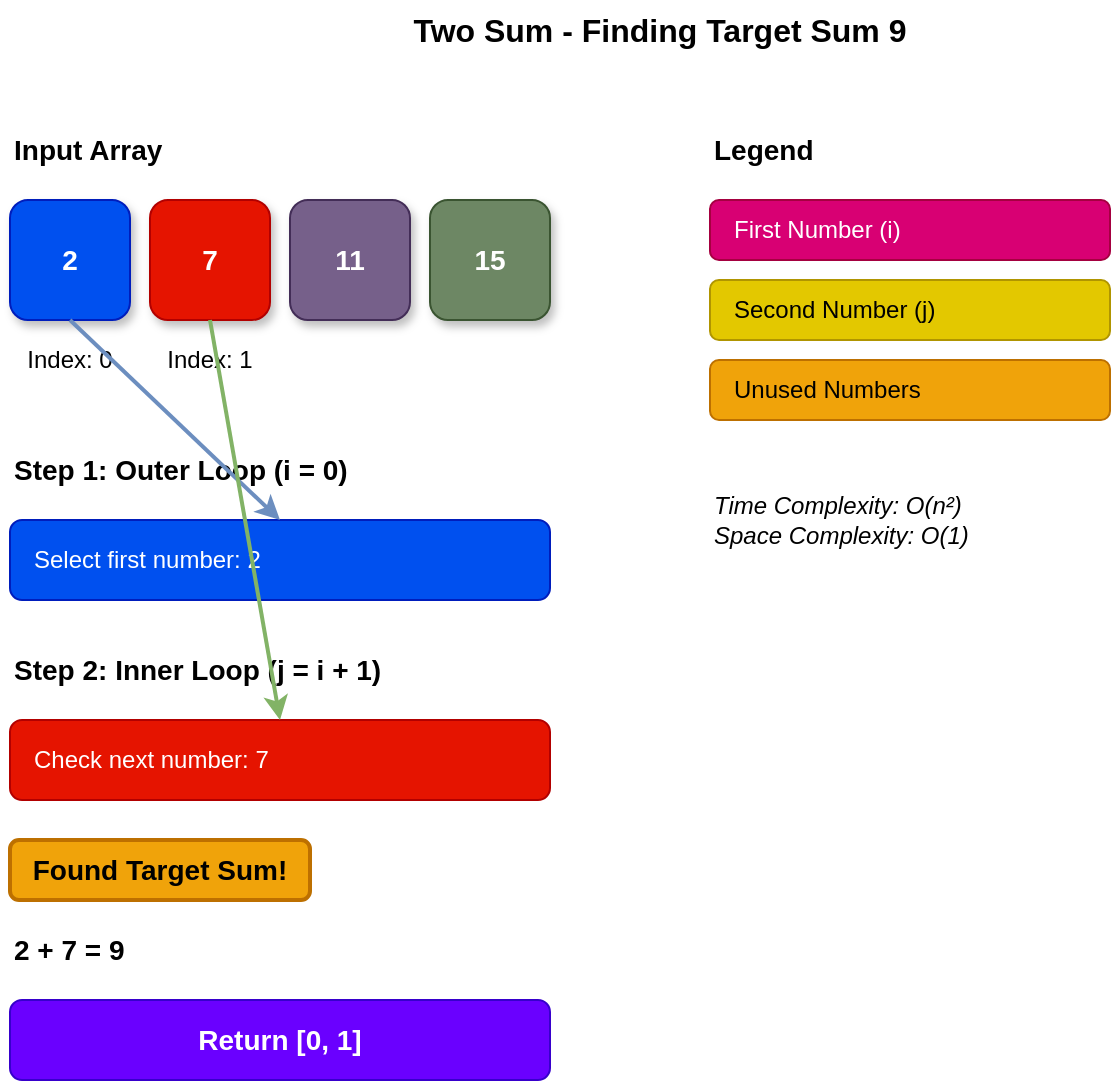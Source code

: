 <mxfile>
    <diagram id="two-sum-approach1" name="Two Sum - Brute Force Approach">
        <mxGraphModel dx="580" dy="489" grid="1" gridSize="10" guides="1" tooltips="1" connect="1" arrows="1" fold="1" page="1" pageScale="1" pageWidth="850" pageHeight="1100" math="0" shadow="0">
            <root>
                <mxCell id="0"/>
                <mxCell id="1" parent="0"/>
                <mxCell id="2" value="Two Sum - Finding Target Sum 9" style="text;html=1;strokeColor=none;fillColor=none;align=center;verticalAlign=middle;whiteSpace=wrap;rounded=0;fontSize=16;fontStyle=1" parent="1" vertex="1">
                    <mxGeometry x="250" y="40" width="350" height="30" as="geometry"/>
                </mxCell>
                <mxCell id="3" value="Input Array" style="text;html=1;strokeColor=none;fillColor=none;align=left;verticalAlign=middle;whiteSpace=wrap;rounded=0;fontSize=14;fontStyle=1" parent="1" vertex="1">
                    <mxGeometry x="100" y="100" width="100" height="30" as="geometry"/>
                </mxCell>
                <mxCell id="4" value="2" style="rounded=1;whiteSpace=wrap;html=1;fillColor=#0050ef;strokeColor=#001DBC;fontSize=14;fontStyle=1;glass=0;shadow=1;fontColor=#ffffff;" parent="1" vertex="1">
                    <mxGeometry x="100" y="140" width="60" height="60" as="geometry"/>
                </mxCell>
                <mxCell id="5" value="7" style="rounded=1;whiteSpace=wrap;html=1;fillColor=#e51400;strokeColor=#B20000;fontSize=14;fontStyle=1;glass=0;shadow=1;fontColor=#ffffff;" parent="1" vertex="1">
                    <mxGeometry x="170" y="140" width="60" height="60" as="geometry"/>
                </mxCell>
                <mxCell id="6" value="11" style="rounded=1;whiteSpace=wrap;html=1;fillColor=#76608a;strokeColor=#432D57;fontSize=14;fontStyle=1;glass=0;shadow=1;fontColor=#ffffff;" parent="1" vertex="1">
                    <mxGeometry x="240" y="140" width="60" height="60" as="geometry"/>
                </mxCell>
                <mxCell id="7" value="15" style="rounded=1;whiteSpace=wrap;html=1;fillColor=#6d8764;strokeColor=#3A5431;fontSize=14;fontStyle=1;glass=0;shadow=1;fontColor=#ffffff;" parent="1" vertex="1">
                    <mxGeometry x="310" y="140" width="60" height="60" as="geometry"/>
                </mxCell>
                <mxCell id="8" value="Index: 0" style="text;html=1;strokeColor=none;fillColor=none;align=center;verticalAlign=middle;whiteSpace=wrap;rounded=0;fontSize=12;" parent="1" vertex="1">
                    <mxGeometry x="100" y="210" width="60" height="20" as="geometry"/>
                </mxCell>
                <mxCell id="9" value="Index: 1" style="text;html=1;strokeColor=none;fillColor=none;align=center;verticalAlign=middle;whiteSpace=wrap;rounded=0;fontSize=12;" parent="1" vertex="1">
                    <mxGeometry x="170" y="210" width="60" height="20" as="geometry"/>
                </mxCell>
                <mxCell id="10" value="Step 1: Outer Loop (i = 0)" style="text;html=1;strokeColor=none;fillColor=none;align=left;verticalAlign=middle;whiteSpace=wrap;rounded=0;fontSize=14;fontStyle=1" parent="1" vertex="1">
                    <mxGeometry x="100" y="260" width="200" height="30" as="geometry"/>
                </mxCell>
                <mxCell id="11" value="Select first number: 2" style="rounded=1;whiteSpace=wrap;html=1;fontSize=12;align=left;spacingLeft=10;fillColor=#0050ef;strokeColor=#001DBC;fontColor=#ffffff;" parent="1" vertex="1">
                    <mxGeometry x="100" y="300" width="270" height="40" as="geometry"/>
                </mxCell>
                <mxCell id="12" value="Step 2: Inner Loop (j = i + 1)" style="text;html=1;strokeColor=none;fillColor=none;align=left;verticalAlign=middle;whiteSpace=wrap;rounded=0;fontSize=14;fontStyle=1" parent="1" vertex="1">
                    <mxGeometry x="100" y="360" width="200" height="30" as="geometry"/>
                </mxCell>
                <mxCell id="13" value="Check next number: 7" style="rounded=1;whiteSpace=wrap;html=1;fillColor=#e51400;strokeColor=#B20000;fontSize=12;align=left;spacingLeft=10;fontColor=#ffffff;" parent="1" vertex="1">
                    <mxGeometry x="100" y="400" width="270" height="40" as="geometry"/>
                </mxCell>
                <mxCell id="14" value="Found Target Sum!" style="text;html=1;strokeColor=#BD7000;fillColor=#f0a30a;align=center;verticalAlign=middle;whiteSpace=wrap;rounded=1;fontSize=14;fontStyle=1;strokeWidth=2;fontColor=#000000;" parent="1" vertex="1">
                    <mxGeometry x="100" y="460" width="150" height="30" as="geometry"/>
                </mxCell>
                <mxCell id="15" value="2 + 7 = 9" style="text;html=1;strokeColor=none;fillColor=none;align=left;verticalAlign=middle;whiteSpace=wrap;rounded=0;fontSize=14;fontStyle=1" parent="1" vertex="1">
                    <mxGeometry x="100" y="500" width="100" height="30" as="geometry"/>
                </mxCell>
                <mxCell id="16" value="Return [0, 1]" style="rounded=1;whiteSpace=wrap;html=1;fontSize=14;fontStyle=1;align=center;fillColor=#6a00ff;fontColor=#ffffff;strokeColor=#3700CC;" parent="1" vertex="1">
                    <mxGeometry x="100" y="540" width="270" height="40" as="geometry"/>
                </mxCell>
                <mxCell id="17" value="" style="endArrow=classic;html=1;exitX=0.5;exitY=1;entryX=0.5;entryY=0;curved=1;strokeWidth=2;strokeColor=#6c8ebf;" parent="1" source="4" target="11" edge="1">
                    <mxGeometry width="50" height="50" relative="1" as="geometry"/>
                </mxCell>
                <mxCell id="18" value="" style="endArrow=classic;html=1;exitX=0.5;exitY=1;entryX=0.5;entryY=0;curved=1;strokeWidth=2;strokeColor=#82b366;" parent="1" source="5" target="13" edge="1">
                    <mxGeometry width="50" height="50" relative="1" as="geometry"/>
                </mxCell>
                <mxCell id="19" value="Legend" style="text;html=1;strokeColor=none;fillColor=none;align=left;verticalAlign=middle;whiteSpace=wrap;rounded=0;fontSize=14;fontStyle=1" parent="1" vertex="1">
                    <mxGeometry x="450" y="100" width="100" height="30" as="geometry"/>
                </mxCell>
                <mxCell id="20" value="First Number (i)" style="rounded=1;whiteSpace=wrap;html=1;fillColor=#d80073;strokeColor=#A50040;fontSize=12;align=left;spacingLeft=10;fontColor=#ffffff;" parent="1" vertex="1">
                    <mxGeometry x="450" y="140" width="200" height="30" as="geometry"/>
                </mxCell>
                <mxCell id="21" value="Second Number (j)" style="rounded=1;whiteSpace=wrap;html=1;fillColor=#e3c800;strokeColor=#B09500;fontSize=12;align=left;spacingLeft=10;fontColor=#000000;" parent="1" vertex="1">
                    <mxGeometry x="450" y="180" width="200" height="30" as="geometry"/>
                </mxCell>
                <mxCell id="22" value="Unused Numbers" style="rounded=1;whiteSpace=wrap;html=1;fillColor=#f0a30a;strokeColor=#BD7000;fontSize=12;align=left;spacingLeft=10;fontColor=#000000;" parent="1" vertex="1">
                    <mxGeometry x="450" y="220" width="200" height="30" as="geometry"/>
                </mxCell>
                <mxCell id="23" value="Time Complexity: O(n²)&#10;Space Complexity: O(1)" style="text;html=1;strokeColor=none;fillColor=none;align=left;verticalAlign=middle;whiteSpace=wrap;rounded=0;fontSize=12;fontStyle=2" parent="1" vertex="1">
                    <mxGeometry x="450" y="280" width="200" height="40" as="geometry"/>
                </mxCell>
            </root>
        </mxGraphModel>
    </diagram>
</mxfile>